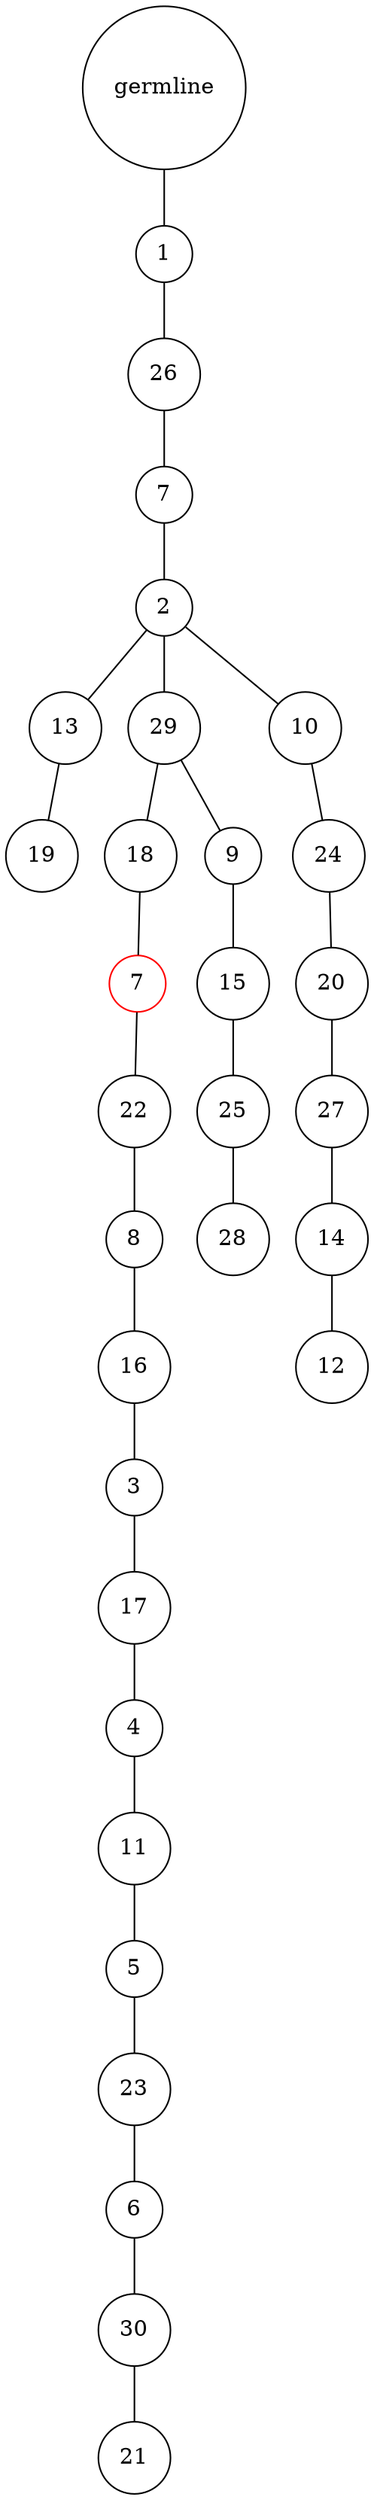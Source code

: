 graph {
	rankdir=UD;
	splines=line;
	node [shape=circle]
	"0x7f2a01d45b50" [label="germline"];
	"0x7f2a01d45b80" [label="1"];
	"0x7f2a01d45b50" -- "0x7f2a01d45b80" ;
	"0x7f2a01d45bb0" [label="26"];
	"0x7f2a01d45b80" -- "0x7f2a01d45bb0" ;
	"0x7f2a01d45be0" [label="7"];
	"0x7f2a01d45bb0" -- "0x7f2a01d45be0" ;
	"0x7f2a01d45c10" [label="2"];
	"0x7f2a01d45be0" -- "0x7f2a01d45c10" ;
	"0x7f2a01d45c40" [label="13"];
	"0x7f2a01d45c10" -- "0x7f2a01d45c40" ;
	"0x7f2a01d45c70" [label="19"];
	"0x7f2a01d45c40" -- "0x7f2a01d45c70" ;
	"0x7f2a01d45ca0" [label="29"];
	"0x7f2a01d45c10" -- "0x7f2a01d45ca0" ;
	"0x7f2a01d45cd0" [label="18"];
	"0x7f2a01d45ca0" -- "0x7f2a01d45cd0" ;
	"0x7f2a01d45d00" [label="7",color="red"];
	"0x7f2a01d45cd0" -- "0x7f2a01d45d00" ;
	"0x7f2a01d45d30" [label="22"];
	"0x7f2a01d45d00" -- "0x7f2a01d45d30" ;
	"0x7f2a01d45d60" [label="8"];
	"0x7f2a01d45d30" -- "0x7f2a01d45d60" ;
	"0x7f2a01d45d90" [label="16"];
	"0x7f2a01d45d60" -- "0x7f2a01d45d90" ;
	"0x7f2a01d45dc0" [label="3"];
	"0x7f2a01d45d90" -- "0x7f2a01d45dc0" ;
	"0x7f2a01d45df0" [label="17"];
	"0x7f2a01d45dc0" -- "0x7f2a01d45df0" ;
	"0x7f2a01d45e20" [label="4"];
	"0x7f2a01d45df0" -- "0x7f2a01d45e20" ;
	"0x7f2a01d45e50" [label="11"];
	"0x7f2a01d45e20" -- "0x7f2a01d45e50" ;
	"0x7f2a01d45e80" [label="5"];
	"0x7f2a01d45e50" -- "0x7f2a01d45e80" ;
	"0x7f2a01d45eb0" [label="23"];
	"0x7f2a01d45e80" -- "0x7f2a01d45eb0" ;
	"0x7f2a01d45ee0" [label="6"];
	"0x7f2a01d45eb0" -- "0x7f2a01d45ee0" ;
	"0x7f2a01d45f10" [label="30"];
	"0x7f2a01d45ee0" -- "0x7f2a01d45f10" ;
	"0x7f2a01d45f40" [label="21"];
	"0x7f2a01d45f10" -- "0x7f2a01d45f40" ;
	"0x7f2a01d45f70" [label="9"];
	"0x7f2a01d45ca0" -- "0x7f2a01d45f70" ;
	"0x7f2a01d45fa0" [label="15"];
	"0x7f2a01d45f70" -- "0x7f2a01d45fa0" ;
	"0x7f2a01d45fd0" [label="25"];
	"0x7f2a01d45fa0" -- "0x7f2a01d45fd0" ;
	"0x7f2a01d53040" [label="28"];
	"0x7f2a01d45fd0" -- "0x7f2a01d53040" ;
	"0x7f2a01d53070" [label="10"];
	"0x7f2a01d45c10" -- "0x7f2a01d53070" ;
	"0x7f2a01d530a0" [label="24"];
	"0x7f2a01d53070" -- "0x7f2a01d530a0" ;
	"0x7f2a01d530d0" [label="20"];
	"0x7f2a01d530a0" -- "0x7f2a01d530d0" ;
	"0x7f2a01d53100" [label="27"];
	"0x7f2a01d530d0" -- "0x7f2a01d53100" ;
	"0x7f2a01d53130" [label="14"];
	"0x7f2a01d53100" -- "0x7f2a01d53130" ;
	"0x7f2a01d53160" [label="12"];
	"0x7f2a01d53130" -- "0x7f2a01d53160" ;
}
